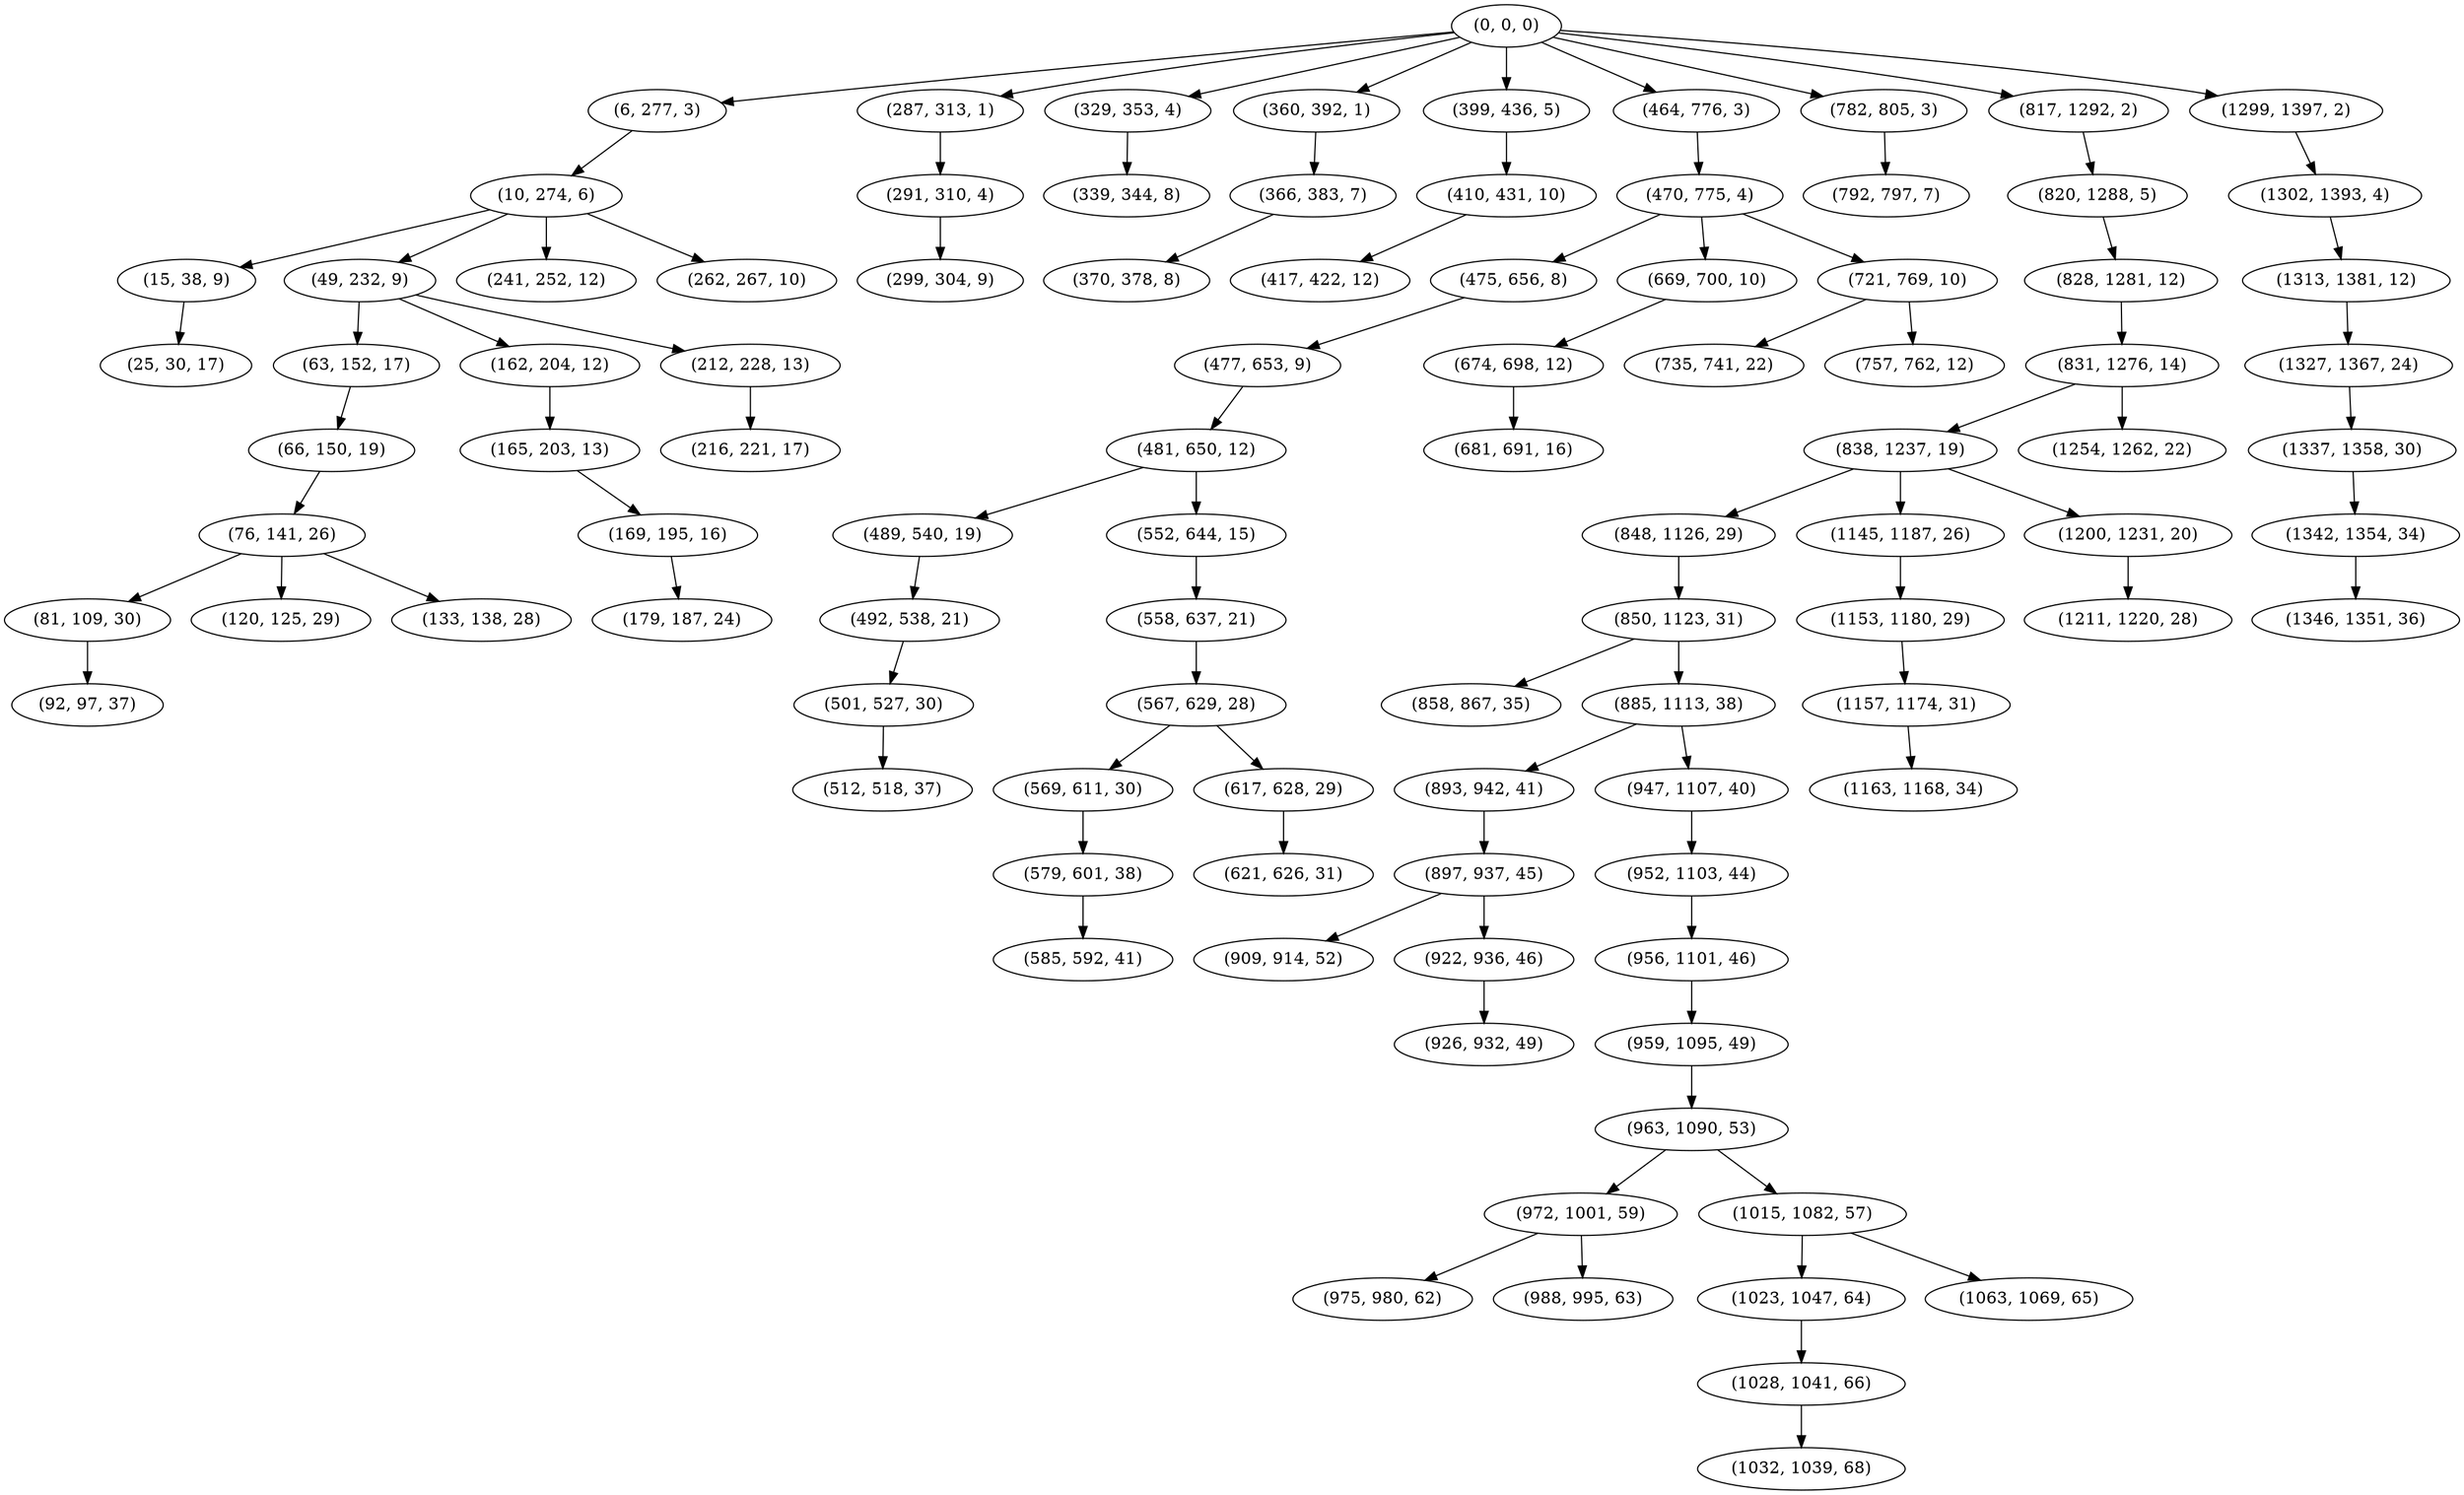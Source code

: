 digraph tree {
    "(0, 0, 0)";
    "(6, 277, 3)";
    "(10, 274, 6)";
    "(15, 38, 9)";
    "(25, 30, 17)";
    "(49, 232, 9)";
    "(63, 152, 17)";
    "(66, 150, 19)";
    "(76, 141, 26)";
    "(81, 109, 30)";
    "(92, 97, 37)";
    "(120, 125, 29)";
    "(133, 138, 28)";
    "(162, 204, 12)";
    "(165, 203, 13)";
    "(169, 195, 16)";
    "(179, 187, 24)";
    "(212, 228, 13)";
    "(216, 221, 17)";
    "(241, 252, 12)";
    "(262, 267, 10)";
    "(287, 313, 1)";
    "(291, 310, 4)";
    "(299, 304, 9)";
    "(329, 353, 4)";
    "(339, 344, 8)";
    "(360, 392, 1)";
    "(366, 383, 7)";
    "(370, 378, 8)";
    "(399, 436, 5)";
    "(410, 431, 10)";
    "(417, 422, 12)";
    "(464, 776, 3)";
    "(470, 775, 4)";
    "(475, 656, 8)";
    "(477, 653, 9)";
    "(481, 650, 12)";
    "(489, 540, 19)";
    "(492, 538, 21)";
    "(501, 527, 30)";
    "(512, 518, 37)";
    "(552, 644, 15)";
    "(558, 637, 21)";
    "(567, 629, 28)";
    "(569, 611, 30)";
    "(579, 601, 38)";
    "(585, 592, 41)";
    "(617, 628, 29)";
    "(621, 626, 31)";
    "(669, 700, 10)";
    "(674, 698, 12)";
    "(681, 691, 16)";
    "(721, 769, 10)";
    "(735, 741, 22)";
    "(757, 762, 12)";
    "(782, 805, 3)";
    "(792, 797, 7)";
    "(817, 1292, 2)";
    "(820, 1288, 5)";
    "(828, 1281, 12)";
    "(831, 1276, 14)";
    "(838, 1237, 19)";
    "(848, 1126, 29)";
    "(850, 1123, 31)";
    "(858, 867, 35)";
    "(885, 1113, 38)";
    "(893, 942, 41)";
    "(897, 937, 45)";
    "(909, 914, 52)";
    "(922, 936, 46)";
    "(926, 932, 49)";
    "(947, 1107, 40)";
    "(952, 1103, 44)";
    "(956, 1101, 46)";
    "(959, 1095, 49)";
    "(963, 1090, 53)";
    "(972, 1001, 59)";
    "(975, 980, 62)";
    "(988, 995, 63)";
    "(1015, 1082, 57)";
    "(1023, 1047, 64)";
    "(1028, 1041, 66)";
    "(1032, 1039, 68)";
    "(1063, 1069, 65)";
    "(1145, 1187, 26)";
    "(1153, 1180, 29)";
    "(1157, 1174, 31)";
    "(1163, 1168, 34)";
    "(1200, 1231, 20)";
    "(1211, 1220, 28)";
    "(1254, 1262, 22)";
    "(1299, 1397, 2)";
    "(1302, 1393, 4)";
    "(1313, 1381, 12)";
    "(1327, 1367, 24)";
    "(1337, 1358, 30)";
    "(1342, 1354, 34)";
    "(1346, 1351, 36)";
    "(0, 0, 0)" -> "(6, 277, 3)";
    "(0, 0, 0)" -> "(287, 313, 1)";
    "(0, 0, 0)" -> "(329, 353, 4)";
    "(0, 0, 0)" -> "(360, 392, 1)";
    "(0, 0, 0)" -> "(399, 436, 5)";
    "(0, 0, 0)" -> "(464, 776, 3)";
    "(0, 0, 0)" -> "(782, 805, 3)";
    "(0, 0, 0)" -> "(817, 1292, 2)";
    "(0, 0, 0)" -> "(1299, 1397, 2)";
    "(6, 277, 3)" -> "(10, 274, 6)";
    "(10, 274, 6)" -> "(15, 38, 9)";
    "(10, 274, 6)" -> "(49, 232, 9)";
    "(10, 274, 6)" -> "(241, 252, 12)";
    "(10, 274, 6)" -> "(262, 267, 10)";
    "(15, 38, 9)" -> "(25, 30, 17)";
    "(49, 232, 9)" -> "(63, 152, 17)";
    "(49, 232, 9)" -> "(162, 204, 12)";
    "(49, 232, 9)" -> "(212, 228, 13)";
    "(63, 152, 17)" -> "(66, 150, 19)";
    "(66, 150, 19)" -> "(76, 141, 26)";
    "(76, 141, 26)" -> "(81, 109, 30)";
    "(76, 141, 26)" -> "(120, 125, 29)";
    "(76, 141, 26)" -> "(133, 138, 28)";
    "(81, 109, 30)" -> "(92, 97, 37)";
    "(162, 204, 12)" -> "(165, 203, 13)";
    "(165, 203, 13)" -> "(169, 195, 16)";
    "(169, 195, 16)" -> "(179, 187, 24)";
    "(212, 228, 13)" -> "(216, 221, 17)";
    "(287, 313, 1)" -> "(291, 310, 4)";
    "(291, 310, 4)" -> "(299, 304, 9)";
    "(329, 353, 4)" -> "(339, 344, 8)";
    "(360, 392, 1)" -> "(366, 383, 7)";
    "(366, 383, 7)" -> "(370, 378, 8)";
    "(399, 436, 5)" -> "(410, 431, 10)";
    "(410, 431, 10)" -> "(417, 422, 12)";
    "(464, 776, 3)" -> "(470, 775, 4)";
    "(470, 775, 4)" -> "(475, 656, 8)";
    "(470, 775, 4)" -> "(669, 700, 10)";
    "(470, 775, 4)" -> "(721, 769, 10)";
    "(475, 656, 8)" -> "(477, 653, 9)";
    "(477, 653, 9)" -> "(481, 650, 12)";
    "(481, 650, 12)" -> "(489, 540, 19)";
    "(481, 650, 12)" -> "(552, 644, 15)";
    "(489, 540, 19)" -> "(492, 538, 21)";
    "(492, 538, 21)" -> "(501, 527, 30)";
    "(501, 527, 30)" -> "(512, 518, 37)";
    "(552, 644, 15)" -> "(558, 637, 21)";
    "(558, 637, 21)" -> "(567, 629, 28)";
    "(567, 629, 28)" -> "(569, 611, 30)";
    "(567, 629, 28)" -> "(617, 628, 29)";
    "(569, 611, 30)" -> "(579, 601, 38)";
    "(579, 601, 38)" -> "(585, 592, 41)";
    "(617, 628, 29)" -> "(621, 626, 31)";
    "(669, 700, 10)" -> "(674, 698, 12)";
    "(674, 698, 12)" -> "(681, 691, 16)";
    "(721, 769, 10)" -> "(735, 741, 22)";
    "(721, 769, 10)" -> "(757, 762, 12)";
    "(782, 805, 3)" -> "(792, 797, 7)";
    "(817, 1292, 2)" -> "(820, 1288, 5)";
    "(820, 1288, 5)" -> "(828, 1281, 12)";
    "(828, 1281, 12)" -> "(831, 1276, 14)";
    "(831, 1276, 14)" -> "(838, 1237, 19)";
    "(831, 1276, 14)" -> "(1254, 1262, 22)";
    "(838, 1237, 19)" -> "(848, 1126, 29)";
    "(838, 1237, 19)" -> "(1145, 1187, 26)";
    "(838, 1237, 19)" -> "(1200, 1231, 20)";
    "(848, 1126, 29)" -> "(850, 1123, 31)";
    "(850, 1123, 31)" -> "(858, 867, 35)";
    "(850, 1123, 31)" -> "(885, 1113, 38)";
    "(885, 1113, 38)" -> "(893, 942, 41)";
    "(885, 1113, 38)" -> "(947, 1107, 40)";
    "(893, 942, 41)" -> "(897, 937, 45)";
    "(897, 937, 45)" -> "(909, 914, 52)";
    "(897, 937, 45)" -> "(922, 936, 46)";
    "(922, 936, 46)" -> "(926, 932, 49)";
    "(947, 1107, 40)" -> "(952, 1103, 44)";
    "(952, 1103, 44)" -> "(956, 1101, 46)";
    "(956, 1101, 46)" -> "(959, 1095, 49)";
    "(959, 1095, 49)" -> "(963, 1090, 53)";
    "(963, 1090, 53)" -> "(972, 1001, 59)";
    "(963, 1090, 53)" -> "(1015, 1082, 57)";
    "(972, 1001, 59)" -> "(975, 980, 62)";
    "(972, 1001, 59)" -> "(988, 995, 63)";
    "(1015, 1082, 57)" -> "(1023, 1047, 64)";
    "(1015, 1082, 57)" -> "(1063, 1069, 65)";
    "(1023, 1047, 64)" -> "(1028, 1041, 66)";
    "(1028, 1041, 66)" -> "(1032, 1039, 68)";
    "(1145, 1187, 26)" -> "(1153, 1180, 29)";
    "(1153, 1180, 29)" -> "(1157, 1174, 31)";
    "(1157, 1174, 31)" -> "(1163, 1168, 34)";
    "(1200, 1231, 20)" -> "(1211, 1220, 28)";
    "(1299, 1397, 2)" -> "(1302, 1393, 4)";
    "(1302, 1393, 4)" -> "(1313, 1381, 12)";
    "(1313, 1381, 12)" -> "(1327, 1367, 24)";
    "(1327, 1367, 24)" -> "(1337, 1358, 30)";
    "(1337, 1358, 30)" -> "(1342, 1354, 34)";
    "(1342, 1354, 34)" -> "(1346, 1351, 36)";
}
